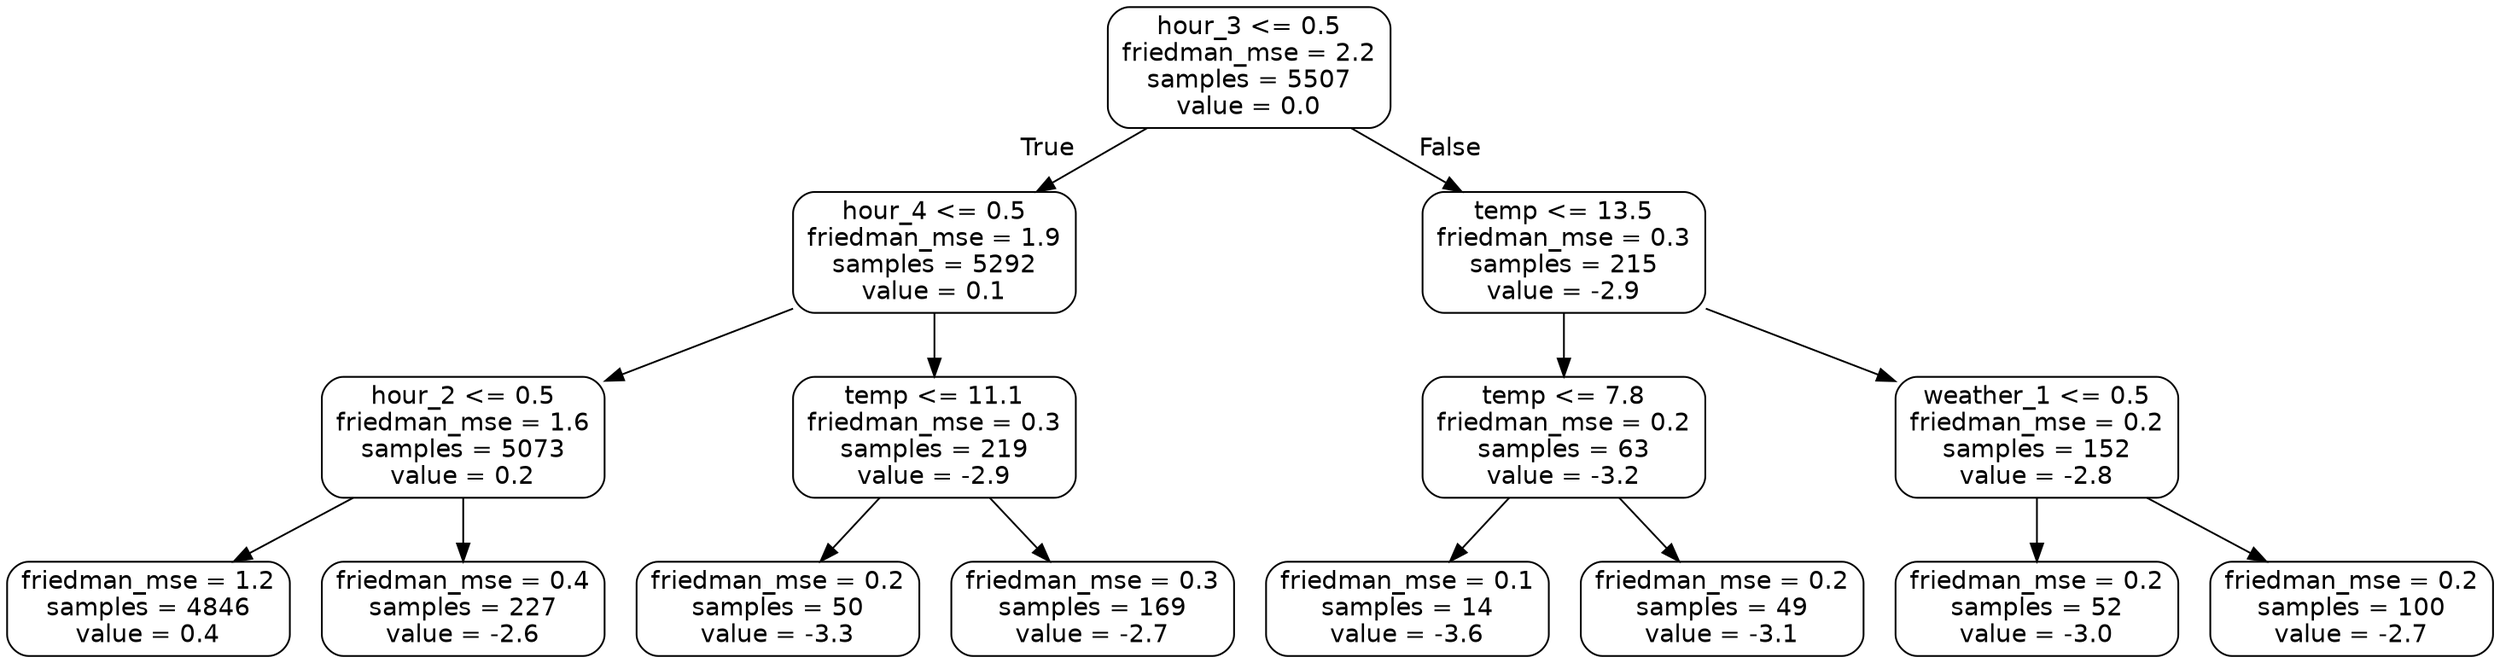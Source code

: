 digraph Tree {
node [shape=box, style="rounded", color="black", fontname=helvetica] ;
edge [fontname=helvetica] ;
0 [label="hour_3 <= 0.5\nfriedman_mse = 2.2\nsamples = 5507\nvalue = 0.0"] ;
1 [label="hour_4 <= 0.5\nfriedman_mse = 1.9\nsamples = 5292\nvalue = 0.1"] ;
0 -> 1 [labeldistance=2.5, labelangle=45, headlabel="True"] ;
2 [label="hour_2 <= 0.5\nfriedman_mse = 1.6\nsamples = 5073\nvalue = 0.2"] ;
1 -> 2 ;
3 [label="friedman_mse = 1.2\nsamples = 4846\nvalue = 0.4"] ;
2 -> 3 ;
4 [label="friedman_mse = 0.4\nsamples = 227\nvalue = -2.6"] ;
2 -> 4 ;
5 [label="temp <= 11.1\nfriedman_mse = 0.3\nsamples = 219\nvalue = -2.9"] ;
1 -> 5 ;
6 [label="friedman_mse = 0.2\nsamples = 50\nvalue = -3.3"] ;
5 -> 6 ;
7 [label="friedman_mse = 0.3\nsamples = 169\nvalue = -2.7"] ;
5 -> 7 ;
8 [label="temp <= 13.5\nfriedman_mse = 0.3\nsamples = 215\nvalue = -2.9"] ;
0 -> 8 [labeldistance=2.5, labelangle=-45, headlabel="False"] ;
9 [label="temp <= 7.8\nfriedman_mse = 0.2\nsamples = 63\nvalue = -3.2"] ;
8 -> 9 ;
10 [label="friedman_mse = 0.1\nsamples = 14\nvalue = -3.6"] ;
9 -> 10 ;
11 [label="friedman_mse = 0.2\nsamples = 49\nvalue = -3.1"] ;
9 -> 11 ;
12 [label="weather_1 <= 0.5\nfriedman_mse = 0.2\nsamples = 152\nvalue = -2.8"] ;
8 -> 12 ;
13 [label="friedman_mse = 0.2\nsamples = 52\nvalue = -3.0"] ;
12 -> 13 ;
14 [label="friedman_mse = 0.2\nsamples = 100\nvalue = -2.7"] ;
12 -> 14 ;
}
